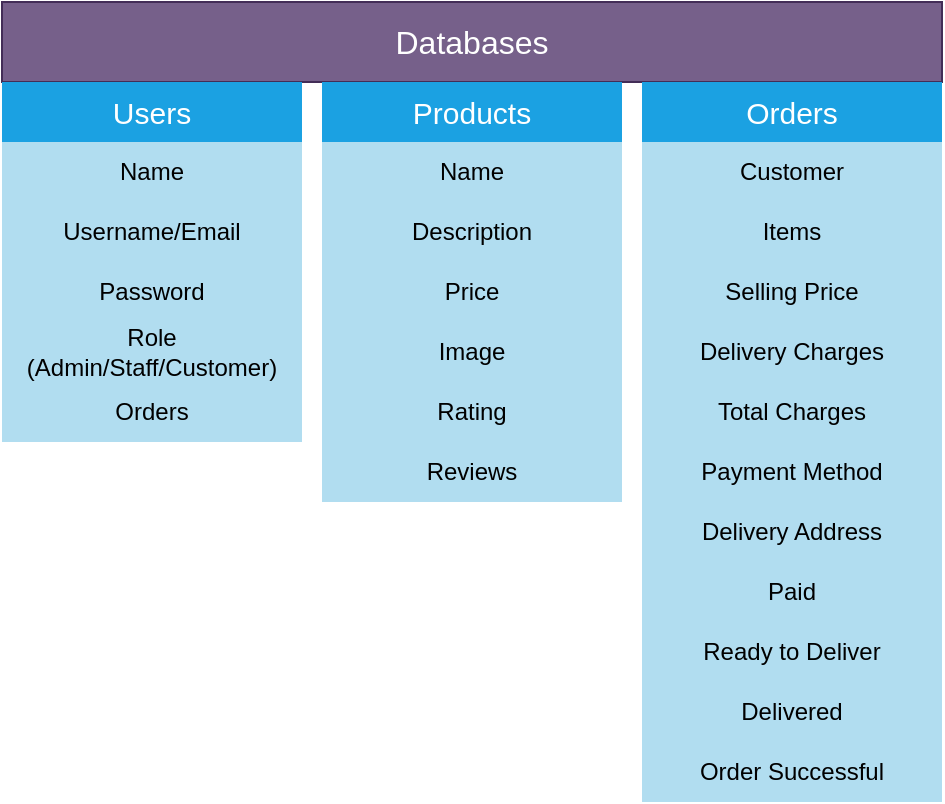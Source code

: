 <mxfile version="14.3.1" type="github" pages="3">
  <diagram id="65DGkv6XezY2BOXHAInK" name="Database">
    <mxGraphModel dx="2480" dy="1489" grid="1" gridSize="10" guides="1" tooltips="1" connect="1" arrows="1" fold="1" page="1" pageScale="1" pageWidth="850" pageHeight="1100" math="0" shadow="0">
      <root>
        <mxCell id="0" />
        <mxCell id="1" parent="0" />
        <mxCell id="I20sPOyqvfiznxd25Rig-16" value="Databases" style="rounded=0;whiteSpace=wrap;html=1;glass=0;fillColor=#76608a;fontColor=#ffffff;fontSize=16;strokeColor=#432D57;" vertex="1" parent="1">
          <mxGeometry x="190" y="160" width="470" height="40" as="geometry" />
        </mxCell>
        <mxCell id="I20sPOyqvfiznxd25Rig-17" value="Users" style="rounded=0;whiteSpace=wrap;html=1;glass=0;fontSize=15;fillColor=#1ba1e2;fontColor=#ffffff;strokeColor=none;" vertex="1" parent="1">
          <mxGeometry x="190" y="200" width="150" height="30" as="geometry" />
        </mxCell>
        <mxCell id="I20sPOyqvfiznxd25Rig-18" value="Products" style="rounded=0;whiteSpace=wrap;html=1;glass=0;fontSize=15;fillColor=#1ba1e2;fontColor=#ffffff;strokeColor=none;" vertex="1" parent="1">
          <mxGeometry x="350" y="200" width="150" height="30" as="geometry" />
        </mxCell>
        <mxCell id="I20sPOyqvfiznxd25Rig-19" value="Orders" style="rounded=0;whiteSpace=wrap;html=1;fontSize=15;fillColor=#1ba1e2;fontColor=#ffffff;strokeColor=none;" vertex="1" parent="1">
          <mxGeometry x="510" y="200" width="150" height="30" as="geometry" />
        </mxCell>
        <mxCell id="I20sPOyqvfiznxd25Rig-20" value="Name" style="rounded=0;whiteSpace=wrap;html=1;glass=0;fontSize=12;fillColor=#b1ddf0;strokeColor=none;" vertex="1" parent="1">
          <mxGeometry x="190" y="230" width="150" height="30" as="geometry" />
        </mxCell>
        <mxCell id="I20sPOyqvfiznxd25Rig-21" value="Username/Email" style="rounded=0;whiteSpace=wrap;html=1;glass=0;fontSize=12;fillColor=#b1ddf0;strokeColor=none;" vertex="1" parent="1">
          <mxGeometry x="190" y="260" width="150" height="30" as="geometry" />
        </mxCell>
        <mxCell id="I20sPOyqvfiznxd25Rig-22" value="Password" style="rounded=0;whiteSpace=wrap;html=1;glass=0;fontSize=12;fillColor=#b1ddf0;strokeColor=none;" vertex="1" parent="1">
          <mxGeometry x="190" y="290" width="150" height="30" as="geometry" />
        </mxCell>
        <mxCell id="I20sPOyqvfiznxd25Rig-23" value="Role (Admin/Staff/Customer)" style="rounded=0;whiteSpace=wrap;html=1;glass=0;fontSize=12;fillColor=#b1ddf0;strokeColor=none;" vertex="1" parent="1">
          <mxGeometry x="190" y="320" width="150" height="30" as="geometry" />
        </mxCell>
        <mxCell id="I20sPOyqvfiznxd25Rig-24" value="Orders" style="rounded=0;whiteSpace=wrap;html=1;glass=0;fontSize=12;fillColor=#b1ddf0;strokeColor=none;" vertex="1" parent="1">
          <mxGeometry x="190" y="350" width="150" height="30" as="geometry" />
        </mxCell>
        <mxCell id="I20sPOyqvfiznxd25Rig-26" value="Name" style="rounded=0;whiteSpace=wrap;html=1;glass=0;fontSize=12;fillColor=#b1ddf0;strokeColor=none;" vertex="1" parent="1">
          <mxGeometry x="350" y="230" width="150" height="30" as="geometry" />
        </mxCell>
        <mxCell id="I20sPOyqvfiznxd25Rig-27" value="Description" style="rounded=0;whiteSpace=wrap;html=1;glass=0;fontSize=12;fillColor=#b1ddf0;strokeColor=none;" vertex="1" parent="1">
          <mxGeometry x="350" y="260" width="150" height="30" as="geometry" />
        </mxCell>
        <mxCell id="I20sPOyqvfiznxd25Rig-28" value="Price" style="rounded=0;whiteSpace=wrap;html=1;glass=0;fontSize=12;fillColor=#b1ddf0;strokeColor=none;" vertex="1" parent="1">
          <mxGeometry x="350" y="290" width="150" height="30" as="geometry" />
        </mxCell>
        <mxCell id="I20sPOyqvfiznxd25Rig-29" value="Image" style="rounded=0;whiteSpace=wrap;html=1;glass=0;fontSize=12;fillColor=#b1ddf0;strokeColor=none;" vertex="1" parent="1">
          <mxGeometry x="350" y="320" width="150" height="30" as="geometry" />
        </mxCell>
        <mxCell id="I20sPOyqvfiznxd25Rig-30" value="Rating" style="rounded=0;whiteSpace=wrap;html=1;glass=0;fontSize=12;fillColor=#b1ddf0;strokeColor=none;" vertex="1" parent="1">
          <mxGeometry x="350" y="350" width="150" height="30" as="geometry" />
        </mxCell>
        <mxCell id="I20sPOyqvfiznxd25Rig-32" value="Reviews" style="rounded=0;whiteSpace=wrap;html=1;glass=0;fontSize=12;fillColor=#b1ddf0;strokeColor=none;" vertex="1" parent="1">
          <mxGeometry x="350" y="380" width="150" height="30" as="geometry" />
        </mxCell>
        <mxCell id="I20sPOyqvfiznxd25Rig-33" value="Customer" style="rounded=0;whiteSpace=wrap;html=1;glass=0;fontSize=12;fillColor=#b1ddf0;strokeColor=none;" vertex="1" parent="1">
          <mxGeometry x="510" y="230" width="150" height="30" as="geometry" />
        </mxCell>
        <mxCell id="I20sPOyqvfiznxd25Rig-34" value="Items" style="rounded=0;whiteSpace=wrap;html=1;glass=0;fontSize=12;fillColor=#b1ddf0;strokeColor=none;" vertex="1" parent="1">
          <mxGeometry x="510" y="260" width="150" height="30" as="geometry" />
        </mxCell>
        <mxCell id="I20sPOyqvfiznxd25Rig-35" value="Selling Price" style="rounded=0;whiteSpace=wrap;html=1;glass=0;fontSize=12;fillColor=#b1ddf0;strokeColor=none;" vertex="1" parent="1">
          <mxGeometry x="510" y="290" width="150" height="30" as="geometry" />
        </mxCell>
        <mxCell id="I20sPOyqvfiznxd25Rig-36" value="Delivery Charges" style="rounded=0;whiteSpace=wrap;html=1;glass=0;fontSize=12;fillColor=#b1ddf0;strokeColor=none;" vertex="1" parent="1">
          <mxGeometry x="510" y="320" width="150" height="30" as="geometry" />
        </mxCell>
        <mxCell id="I20sPOyqvfiznxd25Rig-37" value="Total Charges" style="rounded=0;whiteSpace=wrap;html=1;glass=0;fontSize=12;fillColor=#b1ddf0;strokeColor=none;" vertex="1" parent="1">
          <mxGeometry x="510" y="350" width="150" height="30" as="geometry" />
        </mxCell>
        <mxCell id="I20sPOyqvfiznxd25Rig-38" value="Payment Method&lt;span style=&quot;color: rgba(0 , 0 , 0 , 0) ; font-family: monospace ; font-size: 0px&quot;&gt;%3CmxGraphModel%3E%3Croot%3E%3CmxCell%20id%3D%220%22%2F%3E%3CmxCell%20id%3D%221%22%20parent%3D%220%22%2F%3E%3CmxCell%20id%3D%222%22%20value%3D%22Name%22%20style%3D%22rounded%3D0%3BwhiteSpace%3Dwrap%3Bhtml%3D1%3Bglass%3D0%3BfontSize%3D12%3BfillColor%3D%23b1ddf0%3BstrokeColor%3Dnone%3B%22%20vertex%3D%221%22%20parent%3D%221%22%3E%3CmxGeometry%20x%3D%22440%22%20y%3D%22110%22%20width%3D%22150%22%20height%3D%2230%22%20as%3D%22geometry%22%2F%3E%3C%2FmxCell%3E%3CmxCell%20id%3D%223%22%20value%3D%22Description%22%20style%3D%22rounded%3D0%3BwhiteSpace%3Dwrap%3Bhtml%3D1%3Bglass%3D0%3BfontSize%3D12%3BfillColor%3D%23b1ddf0%3BstrokeColor%3Dnone%3B%22%20vertex%3D%221%22%20parent%3D%221%22%3E%3CmxGeometry%20x%3D%22440%22%20y%3D%22140%22%20width%3D%22150%22%20height%3D%2230%22%20as%3D%22geometry%22%2F%3E%3C%2FmxCell%3E%3CmxCell%20id%3D%224%22%20value%3D%22Price%22%20style%3D%22rounded%3D0%3BwhiteSpace%3Dwrap%3Bhtml%3D1%3Bglass%3D0%3BfontSize%3D12%3BfillColor%3D%23b1ddf0%3BstrokeColor%3Dnone%3B%22%20vertex%3D%221%22%20parent%3D%221%22%3E%3CmxGeometry%20x%3D%22440%22%20y%3D%22170%22%20width%3D%22150%22%20height%3D%2230%22%20as%3D%22geometry%22%2F%3E%3C%2FmxCell%3E%3CmxCell%20id%3D%225%22%20value%3D%22Image%22%20style%3D%22rounded%3D0%3BwhiteSpace%3Dwrap%3Bhtml%3D1%3Bglass%3D0%3BfontSize%3D12%3BfillColor%3D%23b1ddf0%3BstrokeColor%3Dnone%3B%22%20vertex%3D%221%22%20parent%3D%221%22%3E%3CmxGeometry%20x%3D%22440%22%20y%3D%22200%22%20width%3D%22150%22%20height%3D%2230%22%20as%3D%22geometry%22%2F%3E%3C%2FmxCell%3E%3CmxCell%20id%3D%226%22%20value%3D%22Rating%22%20style%3D%22rounded%3D0%3BwhiteSpace%3Dwrap%3Bhtml%3D1%3Bglass%3D0%3BfontSize%3D12%3BfillColor%3D%23b1ddf0%3BstrokeColor%3Dnone%3B%22%20vertex%3D%221%22%20parent%3D%221%22%3E%3CmxGeometry%20x%3D%22440%22%20y%3D%22230%22%20width%3D%22150%22%20height%3D%2230%22%20as%3D%22geometry%22%2F%3E%3C%2FmxCell%3E%3CmxCell%20id%3D%227%22%20value%3D%22Reviews%22%20style%3D%22rounded%3D0%3BwhiteSpace%3Dwrap%3Bhtml%3D1%3Bglass%3D0%3BfontSize%3D12%3BfillColor%3D%23b1ddf0%3BstrokeColor%3Dnone%3B%22%20vertex%3D%221%22%20parent%3D%221%22%3E%3CmxGeometry%20x%3D%22440%22%20y%3D%22260%22%20width%3D%22150%22%20height%3D%2230%22%20as%3D%22geometry%22%2F%3E%3C%2FmxCell%3E%3C%2Froot%3E%3C%2FmxGraphModel%3E&lt;/span&gt;&lt;span style=&quot;color: rgba(0 , 0 , 0 , 0) ; font-family: monospace ; font-size: 0px&quot;&gt;%3CmxGraphModel%3E%3Croot%3E%3CmxCell%20id%3D%220%22%2F%3E%3CmxCell%20id%3D%221%22%20parent%3D%220%22%2F%3E%3CmxCell%20id%3D%222%22%20value%3D%22Name%22%20style%3D%22rounded%3D0%3BwhiteSpace%3Dwrap%3Bhtml%3D1%3Bglass%3D0%3BfontSize%3D12%3BfillColor%3D%23b1ddf0%3BstrokeColor%3Dnone%3B%22%20vertex%3D%221%22%20parent%3D%221%22%3E%3CmxGeometry%20x%3D%22440%22%20y%3D%22110%22%20width%3D%22150%22%20height%3D%2230%22%20as%3D%22geometry%22%2F%3E%3C%2FmxCell%3E%3CmxCell%20id%3D%223%22%20value%3D%22Description%22%20style%3D%22rounded%3D0%3BwhiteSpace%3Dwrap%3Bhtml%3D1%3Bglass%3D0%3BfontSize%3D12%3BfillColor%3D%23b1ddf0%3BstrokeColor%3Dnone%3B%22%20vertex%3D%221%22%20parent%3D%221%22%3E%3CmxGeometry%20x%3D%22440%22%20y%3D%22140%22%20width%3D%22150%22%20height%3D%2230%22%20as%3D%22geometry%22%2F%3E%3C%2FmxCell%3E%3CmxCell%20id%3D%224%22%20value%3D%22Price%22%20style%3D%22rounded%3D0%3BwhiteSpace%3Dwrap%3Bhtml%3D1%3Bglass%3D0%3BfontSize%3D12%3BfillColor%3D%23b1ddf0%3BstrokeColor%3Dnone%3B%22%20vertex%3D%221%22%20parent%3D%221%22%3E%3CmxGeometry%20x%3D%22440%22%20y%3D%22170%22%20width%3D%22150%22%20height%3D%2230%22%20as%3D%22geometry%22%2F%3E%3C%2FmxCell%3E%3CmxCell%20id%3D%225%22%20value%3D%22Image%22%20style%3D%22rounded%3D0%3BwhiteSpace%3Dwrap%3Bhtml%3D1%3Bglass%3D0%3BfontSize%3D12%3BfillColor%3D%23b1ddf0%3BstrokeColor%3Dnone%3B%22%20vertex%3D%221%22%20parent%3D%221%22%3E%3CmxGeometry%20x%3D%22440%22%20y%3D%22200%22%20width%3D%22150%22%20height%3D%2230%22%20as%3D%22geometry%22%2F%3E%3C%2FmxCell%3E%3CmxCell%20id%3D%226%22%20value%3D%22Rating%22%20style%3D%22rounded%3D0%3BwhiteSpace%3Dwrap%3Bhtml%3D1%3Bglass%3D0%3BfontSize%3D12%3BfillColor%3D%23b1ddf0%3BstrokeColor%3Dnone%3B%22%20vertex%3D%221%22%20parent%3D%221%22%3E%3CmxGeometry%20x%3D%22440%22%20y%3D%22230%22%20width%3D%22150%22%20height%3D%2230%22%20as%3D%22geometry%22%2F%3E%3C%2FmxCell%3E%3CmxCell%20id%3D%227%22%20value%3D%22Reviews%22%20style%3D%22rounded%3D0%3BwhiteSpace%3Dwrap%3Bhtml%3D1%3Bglass%3D0%3BfontSize%3D12%3BfillColor%3D%23b1ddf0%3BstrokeColor%3Dnone%3B%22%20vertex%3D%221%22%20parent%3D%221%22%3E%3CmxGeometry%20x%3D%22440%22%20y%3D%22260%22%20width%3D%22150%22%20height%3D%2230%22%20as%3D%22geometry%22%2F%3E%3C%2FmxCell%3E%3C%2Froot%3E%3C%2FmxGraphModel%3E&lt;/span&gt;" style="rounded=0;whiteSpace=wrap;html=1;glass=0;fontSize=12;fillColor=#b1ddf0;strokeColor=none;" vertex="1" parent="1">
          <mxGeometry x="510" y="380" width="150" height="30" as="geometry" />
        </mxCell>
        <mxCell id="I20sPOyqvfiznxd25Rig-39" value="Delivery Address" style="rounded=0;whiteSpace=wrap;html=1;glass=0;fontSize=12;fillColor=#b1ddf0;strokeColor=none;" vertex="1" parent="1">
          <mxGeometry x="510" y="410" width="150" height="30" as="geometry" />
        </mxCell>
        <mxCell id="I20sPOyqvfiznxd25Rig-40" value="Paid" style="rounded=0;whiteSpace=wrap;html=1;glass=0;fontSize=12;fillColor=#b1ddf0;strokeColor=none;" vertex="1" parent="1">
          <mxGeometry x="510" y="440" width="150" height="30" as="geometry" />
        </mxCell>
        <mxCell id="I20sPOyqvfiznxd25Rig-41" value="Ready to Deliver" style="rounded=0;whiteSpace=wrap;html=1;glass=0;fontSize=12;fillColor=#b1ddf0;strokeColor=none;" vertex="1" parent="1">
          <mxGeometry x="510" y="470" width="150" height="30" as="geometry" />
        </mxCell>
        <mxCell id="I20sPOyqvfiznxd25Rig-42" value="Delivered" style="rounded=0;whiteSpace=wrap;html=1;glass=0;fontSize=12;fillColor=#b1ddf0;strokeColor=none;" vertex="1" parent="1">
          <mxGeometry x="510" y="500" width="150" height="30" as="geometry" />
        </mxCell>
        <mxCell id="I20sPOyqvfiznxd25Rig-84" value="Order Successful" style="rounded=0;whiteSpace=wrap;html=1;glass=0;fontSize=12;fillColor=#b1ddf0;strokeColor=none;" vertex="1" parent="1">
          <mxGeometry x="510" y="530" width="150" height="30" as="geometry" />
        </mxCell>
      </root>
    </mxGraphModel>
  </diagram>
  <diagram id="b8B7kcz1sjrDtaFpY2PL" name="Access and Controls">
    <mxGraphModel dx="2480" dy="1489" grid="1" gridSize="10" guides="1" tooltips="1" connect="1" arrows="1" fold="1" page="1" pageScale="1" pageWidth="850" pageHeight="1100" math="0" shadow="0">
      <root>
        <mxCell id="GdGYiqfBumkBfSTDZsrk-0" />
        <mxCell id="GdGYiqfBumkBfSTDZsrk-1" parent="GdGYiqfBumkBfSTDZsrk-0" />
        <mxCell id="Jd_MitYPmb7TgWppEyR8-0" value="&lt;font style=&quot;font-size: 16px&quot;&gt;Access and Control&lt;/font&gt;" style="rounded=0;whiteSpace=wrap;html=1;glass=0;fillColor=#fa6800;fontColor=#ffffff;fontSize=16;strokeColor=none;" vertex="1" parent="GdGYiqfBumkBfSTDZsrk-1">
          <mxGeometry x="280" y="160" width="470" height="40" as="geometry" />
        </mxCell>
        <mxCell id="Jd_MitYPmb7TgWppEyR8-1" value="&lt;font style=&quot;font-size: 13px&quot;&gt;Login / Register&lt;/font&gt;" style="rounded=0;whiteSpace=wrap;html=1;glass=0;fillColor=#ffe6cc;strokeColor=none;" vertex="1" parent="GdGYiqfBumkBfSTDZsrk-1">
          <mxGeometry x="120" y="230" width="160" height="30" as="geometry" />
        </mxCell>
        <mxCell id="Jd_MitYPmb7TgWppEyR8-2" value="&lt;font style=&quot;font-size: 13px&quot;&gt;Cart Management&lt;/font&gt;" style="rounded=0;whiteSpace=wrap;html=1;glass=0;fillColor=#ffe6cc;strokeColor=none;" vertex="1" parent="GdGYiqfBumkBfSTDZsrk-1">
          <mxGeometry x="120" y="260" width="160" height="30" as="geometry" />
        </mxCell>
        <mxCell id="Jd_MitYPmb7TgWppEyR8-3" value="&lt;font style=&quot;font-size: 13px&quot;&gt;Payment&lt;/font&gt;" style="rounded=0;whiteSpace=wrap;html=1;glass=0;fillColor=#ffe6cc;strokeColor=none;" vertex="1" parent="GdGYiqfBumkBfSTDZsrk-1">
          <mxGeometry x="120" y="290" width="160" height="30" as="geometry" />
        </mxCell>
        <mxCell id="Jd_MitYPmb7TgWppEyR8-4" value="&lt;font style=&quot;font-size: 13px&quot;&gt;Order&lt;/font&gt;" style="rounded=0;whiteSpace=wrap;html=1;glass=0;fillColor=#ffe6cc;strokeColor=none;" vertex="1" parent="GdGYiqfBumkBfSTDZsrk-1">
          <mxGeometry x="120" y="320" width="160" height="30" as="geometry" />
        </mxCell>
        <mxCell id="Jd_MitYPmb7TgWppEyR8-5" value="&lt;font style=&quot;font-size: 13px&quot;&gt;User Orders&lt;/font&gt;" style="rounded=0;whiteSpace=wrap;html=1;glass=0;fillColor=#ffe6cc;strokeColor=none;" vertex="1" parent="GdGYiqfBumkBfSTDZsrk-1">
          <mxGeometry x="120" y="380" width="160" height="30" as="geometry" />
        </mxCell>
        <mxCell id="Jd_MitYPmb7TgWppEyR8-6" value="&lt;font style=&quot;font-size: 13px&quot;&gt;Accept Order&lt;/font&gt;" style="rounded=0;whiteSpace=wrap;html=1;glass=0;fillColor=#ffe6cc;strokeColor=none;" vertex="1" parent="GdGYiqfBumkBfSTDZsrk-1">
          <mxGeometry x="120" y="350" width="160" height="30" as="geometry" />
        </mxCell>
        <mxCell id="Jd_MitYPmb7TgWppEyR8-7" value="Admin" style="rounded=0;whiteSpace=wrap;html=1;glass=0;fontSize=15;fillColor=#f0a30a;fontColor=#ffffff;strokeColor=none;" vertex="1" parent="GdGYiqfBumkBfSTDZsrk-1">
          <mxGeometry x="280" y="200" width="150" height="30" as="geometry" />
        </mxCell>
        <mxCell id="Jd_MitYPmb7TgWppEyR8-8" value="Staff" style="rounded=0;whiteSpace=wrap;html=1;glass=0;fontSize=15;fillColor=#f0a30a;fontColor=#ffffff;strokeColor=none;" vertex="1" parent="GdGYiqfBumkBfSTDZsrk-1">
          <mxGeometry x="440" y="200" width="150" height="30" as="geometry" />
        </mxCell>
        <mxCell id="Jd_MitYPmb7TgWppEyR8-9" value="Customer" style="rounded=0;whiteSpace=wrap;html=1;fontSize=15;fillColor=#f0a30a;fontColor=#ffffff;strokeColor=none;" vertex="1" parent="GdGYiqfBumkBfSTDZsrk-1">
          <mxGeometry x="600" y="200" width="150" height="30" as="geometry" />
        </mxCell>
        <mxCell id="Jd_MitYPmb7TgWppEyR8-10" value="&lt;span style=&quot;color: rgb(32 , 33 , 36) ; font-family: &amp;#34;arial&amp;#34; , sans-serif ; font-size: 16px ; text-align: left ; background-color: rgb(255 , 255 , 255)&quot;&gt;✓&lt;/span&gt;" style="rounded=0;html=1;glass=0;fontSize=12;fillColor=#fad7ac;whiteSpace=wrap;strokeColor=none;" vertex="1" parent="GdGYiqfBumkBfSTDZsrk-1">
          <mxGeometry x="280" y="230" width="150" height="30" as="geometry" />
        </mxCell>
        <mxCell id="Jd_MitYPmb7TgWppEyR8-11" value="&lt;span style=&quot;color: rgb(32 , 33 , 36) ; font-family: &amp;#34;arial&amp;#34; , sans-serif ; font-size: 16px ; text-align: left ; background-color: rgb(255 , 255 , 255)&quot;&gt;✓&lt;/span&gt;" style="rounded=0;html=1;glass=0;fontSize=12;fillColor=#fad7ac;whiteSpace=wrap;strokeColor=none;" vertex="1" parent="GdGYiqfBumkBfSTDZsrk-1">
          <mxGeometry x="440" y="230" width="150" height="30" as="geometry" />
        </mxCell>
        <mxCell id="Jd_MitYPmb7TgWppEyR8-12" value="&lt;span style=&quot;color: rgb(32 , 33 , 36) ; font-family: &amp;#34;arial&amp;#34; , sans-serif ; font-size: 16px ; text-align: left ; background-color: rgb(255 , 255 , 255)&quot;&gt;✓&lt;/span&gt;" style="rounded=0;html=1;glass=0;fontSize=12;fillColor=#fad7ac;whiteSpace=wrap;strokeColor=none;" vertex="1" parent="GdGYiqfBumkBfSTDZsrk-1">
          <mxGeometry x="600" y="230" width="150" height="30" as="geometry" />
        </mxCell>
        <mxCell id="Jd_MitYPmb7TgWppEyR8-13" value="&lt;span style=&quot;color: rgb(32 , 33 , 36) ; font-family: &amp;#34;arial&amp;#34; , sans-serif ; font-size: 16px ; text-align: left ; background-color: rgb(255 , 255 , 255)&quot;&gt;✓&lt;/span&gt;" style="rounded=0;html=1;glass=0;fontSize=12;fillColor=#fad7ac;whiteSpace=wrap;strokeColor=none;" vertex="1" parent="GdGYiqfBumkBfSTDZsrk-1">
          <mxGeometry x="280" y="260" width="150" height="30" as="geometry" />
        </mxCell>
        <mxCell id="Jd_MitYPmb7TgWppEyR8-14" value="&lt;span style=&quot;color: rgb(32 , 33 , 36) ; font-family: &amp;#34;arial&amp;#34; , sans-serif ; font-size: 16px ; text-align: left ; background-color: rgb(255 , 255 , 255)&quot;&gt;✓&lt;/span&gt;" style="rounded=0;html=1;glass=0;fontSize=12;fillColor=#fad7ac;whiteSpace=wrap;strokeColor=none;" vertex="1" parent="GdGYiqfBumkBfSTDZsrk-1">
          <mxGeometry x="440" y="260" width="150" height="30" as="geometry" />
        </mxCell>
        <mxCell id="Jd_MitYPmb7TgWppEyR8-15" value="&lt;span style=&quot;color: rgb(32 , 33 , 36) ; font-family: &amp;#34;arial&amp;#34; , sans-serif ; font-size: 16px ; text-align: left ; background-color: rgb(255 , 255 , 255)&quot;&gt;✓&lt;/span&gt;" style="rounded=0;html=1;glass=0;fontSize=12;fillColor=#fad7ac;whiteSpace=wrap;strokeColor=none;" vertex="1" parent="GdGYiqfBumkBfSTDZsrk-1">
          <mxGeometry x="600" y="260" width="150" height="30" as="geometry" />
        </mxCell>
        <mxCell id="Jd_MitYPmb7TgWppEyR8-16" value="&lt;span style=&quot;color: rgb(32 , 33 , 36) ; font-family: &amp;#34;arial&amp;#34; , sans-serif ; font-size: 16px ; text-align: left ; background-color: rgb(255 , 255 , 255)&quot;&gt;✓&lt;/span&gt;" style="rounded=0;html=1;glass=0;fontSize=12;fillColor=#fad7ac;whiteSpace=wrap;strokeColor=none;" vertex="1" parent="GdGYiqfBumkBfSTDZsrk-1">
          <mxGeometry x="280" y="290" width="150" height="30" as="geometry" />
        </mxCell>
        <mxCell id="Jd_MitYPmb7TgWppEyR8-17" value="&lt;span style=&quot;color: rgb(32 , 33 , 36) ; font-family: &amp;#34;arial&amp;#34; , sans-serif ; font-size: 16px ; text-align: left ; background-color: rgb(255 , 255 , 255)&quot;&gt;✓&lt;/span&gt;" style="rounded=0;html=1;glass=0;fontSize=12;fillColor=#fad7ac;whiteSpace=wrap;strokeColor=none;" vertex="1" parent="GdGYiqfBumkBfSTDZsrk-1">
          <mxGeometry x="440" y="290" width="150" height="30" as="geometry" />
        </mxCell>
        <mxCell id="Jd_MitYPmb7TgWppEyR8-18" value="&lt;span style=&quot;color: rgb(32 , 33 , 36) ; font-family: &amp;#34;arial&amp;#34; , sans-serif ; font-size: 16px ; text-align: left ; background-color: rgb(255 , 255 , 255)&quot;&gt;✓&lt;/span&gt;" style="rounded=0;html=1;glass=0;fontSize=12;fillColor=#fad7ac;whiteSpace=wrap;strokeColor=none;" vertex="1" parent="GdGYiqfBumkBfSTDZsrk-1">
          <mxGeometry x="600" y="290" width="150" height="30" as="geometry" />
        </mxCell>
        <mxCell id="Jd_MitYPmb7TgWppEyR8-19" value="&lt;span style=&quot;color: rgb(32 , 33 , 36) ; font-family: &amp;#34;arial&amp;#34; , sans-serif ; font-size: 16px ; text-align: left ; background-color: rgb(255 , 255 , 255)&quot;&gt;✓&lt;/span&gt;" style="rounded=0;html=1;glass=0;fontSize=12;fillColor=#fad7ac;whiteSpace=wrap;strokeColor=none;" vertex="1" parent="GdGYiqfBumkBfSTDZsrk-1">
          <mxGeometry x="280" y="320" width="150" height="30" as="geometry" />
        </mxCell>
        <mxCell id="Jd_MitYPmb7TgWppEyR8-20" value="&lt;span style=&quot;color: rgb(32 , 33 , 36) ; font-family: &amp;#34;arial&amp;#34; , sans-serif ; font-size: 16px ; text-align: left ; background-color: rgb(255 , 255 , 255)&quot;&gt;✓&lt;/span&gt;" style="rounded=0;html=1;glass=0;fontSize=12;fillColor=#fad7ac;whiteSpace=wrap;strokeColor=none;" vertex="1" parent="GdGYiqfBumkBfSTDZsrk-1">
          <mxGeometry x="440" y="320" width="150" height="30" as="geometry" />
        </mxCell>
        <mxCell id="Jd_MitYPmb7TgWppEyR8-21" value="&lt;span style=&quot;color: rgb(32 , 33 , 36) ; font-family: &amp;#34;arial&amp;#34; , sans-serif ; font-size: 16px ; text-align: left ; background-color: rgb(255 , 255 , 255)&quot;&gt;✓&lt;/span&gt;" style="rounded=0;html=1;glass=0;fontSize=12;fillColor=#fad7ac;whiteSpace=wrap;strokeColor=none;" vertex="1" parent="GdGYiqfBumkBfSTDZsrk-1">
          <mxGeometry x="600" y="320" width="150" height="30" as="geometry" />
        </mxCell>
        <mxCell id="Jd_MitYPmb7TgWppEyR8-22" value="&lt;span style=&quot;color: rgb(32 , 33 , 36) ; font-family: &amp;#34;arial&amp;#34; , sans-serif ; font-size: 16px ; text-align: left ; background-color: rgb(255 , 255 , 255)&quot;&gt;✓&lt;/span&gt;" style="rounded=0;html=1;glass=0;fontSize=12;fillColor=#fad7ac;whiteSpace=wrap;strokeColor=none;" vertex="1" parent="GdGYiqfBumkBfSTDZsrk-1">
          <mxGeometry x="280" y="350" width="150" height="30" as="geometry" />
        </mxCell>
        <mxCell id="Jd_MitYPmb7TgWppEyR8-23" value="" style="rounded=0;html=1;glass=0;fontSize=12;fillColor=#fad7ac;whiteSpace=wrap;strokeColor=none;" vertex="1" parent="GdGYiqfBumkBfSTDZsrk-1">
          <mxGeometry x="440" y="350" width="150" height="30" as="geometry" />
        </mxCell>
        <mxCell id="Jd_MitYPmb7TgWppEyR8-24" value="" style="rounded=0;html=1;glass=0;fontSize=12;fillColor=#fad7ac;whiteSpace=wrap;strokeColor=none;" vertex="1" parent="GdGYiqfBumkBfSTDZsrk-1">
          <mxGeometry x="600" y="350" width="150" height="30" as="geometry" />
        </mxCell>
        <mxCell id="Jd_MitYPmb7TgWppEyR8-25" value="&lt;span style=&quot;color: rgb(32 , 33 , 36) ; font-family: &amp;#34;arial&amp;#34; , sans-serif ; font-size: 16px ; text-align: left ; background-color: rgb(255 , 255 , 255)&quot;&gt;✓&lt;/span&gt;" style="rounded=0;html=1;glass=0;fontSize=12;fillColor=#fad7ac;whiteSpace=wrap;strokeColor=none;" vertex="1" parent="GdGYiqfBumkBfSTDZsrk-1">
          <mxGeometry x="280" y="380" width="150" height="30" as="geometry" />
        </mxCell>
        <mxCell id="Jd_MitYPmb7TgWppEyR8-26" value="&lt;span style=&quot;color: rgb(32 , 33 , 36) ; font-family: &amp;#34;arial&amp;#34; , sans-serif ; font-size: 16px ; text-align: left ; background-color: rgb(255 , 255 , 255)&quot;&gt;✓&lt;/span&gt;" style="rounded=0;html=1;glass=0;fontSize=12;fillColor=#fad7ac;whiteSpace=wrap;strokeColor=none;" vertex="1" parent="GdGYiqfBumkBfSTDZsrk-1">
          <mxGeometry x="440" y="380" width="150" height="30" as="geometry" />
        </mxCell>
        <mxCell id="Jd_MitYPmb7TgWppEyR8-27" value="&lt;span style=&quot;color: rgb(32 , 33 , 36) ; font-family: &amp;#34;arial&amp;#34; , sans-serif ; font-size: 16px ; text-align: left ; background-color: rgb(255 , 255 , 255)&quot;&gt;✓&lt;/span&gt;" style="rounded=0;html=1;glass=0;fontSize=12;fillColor=#fad7ac;whiteSpace=wrap;strokeColor=none;" vertex="1" parent="GdGYiqfBumkBfSTDZsrk-1">
          <mxGeometry x="600" y="380" width="150" height="30" as="geometry" />
        </mxCell>
        <mxCell id="Jd_MitYPmb7TgWppEyR8-28" value="&lt;font style=&quot;font-size: 13px&quot;&gt;Accepted Orders&lt;/font&gt;" style="rounded=0;whiteSpace=wrap;html=1;glass=0;fillColor=#ffe6cc;strokeColor=none;" vertex="1" parent="GdGYiqfBumkBfSTDZsrk-1">
          <mxGeometry x="120" y="410" width="160" height="30" as="geometry" />
        </mxCell>
        <mxCell id="Jd_MitYPmb7TgWppEyR8-29" value="&lt;font style=&quot;font-size: 13px&quot;&gt;All Orders&lt;/font&gt;" style="rounded=0;whiteSpace=wrap;html=1;glass=0;fillColor=#ffe6cc;strokeColor=none;" vertex="1" parent="GdGYiqfBumkBfSTDZsrk-1">
          <mxGeometry x="120" y="440" width="160" height="30" as="geometry" />
        </mxCell>
        <mxCell id="Jd_MitYPmb7TgWppEyR8-30" value="&lt;font style=&quot;font-size: 13px&quot;&gt;Update Products&lt;/font&gt;" style="rounded=0;whiteSpace=wrap;html=1;glass=0;fillColor=#ffe6cc;strokeColor=none;" vertex="1" parent="GdGYiqfBumkBfSTDZsrk-1">
          <mxGeometry x="120" y="470" width="160" height="30" as="geometry" />
        </mxCell>
        <mxCell id="Jd_MitYPmb7TgWppEyR8-31" value="&lt;span style=&quot;font-size: 13px&quot;&gt;Update Deals&lt;/span&gt;" style="rounded=0;whiteSpace=wrap;html=1;glass=0;fillColor=#ffe6cc;strokeColor=none;" vertex="1" parent="GdGYiqfBumkBfSTDZsrk-1">
          <mxGeometry x="120" y="500" width="160" height="30" as="geometry" />
        </mxCell>
        <mxCell id="Jd_MitYPmb7TgWppEyR8-32" value="&lt;font style=&quot;font-size: 13px&quot;&gt;Deliver Order&lt;/font&gt;" style="rounded=0;whiteSpace=wrap;html=1;glass=0;fillColor=#ffe6cc;strokeColor=none;" vertex="1" parent="GdGYiqfBumkBfSTDZsrk-1">
          <mxGeometry x="120" y="530" width="160" height="30" as="geometry" />
        </mxCell>
        <mxCell id="Jd_MitYPmb7TgWppEyR8-33" value="&lt;span style=&quot;color: rgb(32 , 33 , 36) ; font-family: &amp;#34;arial&amp;#34; , sans-serif ; font-size: 16px ; text-align: left ; background-color: rgb(255 , 255 , 255)&quot;&gt;✓&lt;/span&gt;" style="rounded=0;html=1;glass=0;fontSize=12;fillColor=#fad7ac;whiteSpace=wrap;strokeColor=none;" vertex="1" parent="GdGYiqfBumkBfSTDZsrk-1">
          <mxGeometry x="280" y="410" width="150" height="30" as="geometry" />
        </mxCell>
        <mxCell id="Jd_MitYPmb7TgWppEyR8-34" value="&lt;span style=&quot;color: rgb(32 , 33 , 36) ; font-family: &amp;#34;arial&amp;#34; , sans-serif ; font-size: 16px ; text-align: left ; background-color: rgb(255 , 255 , 255)&quot;&gt;✓&lt;/span&gt;" style="rounded=0;html=1;glass=0;fontSize=12;fillColor=#fad7ac;whiteSpace=wrap;strokeColor=none;" vertex="1" parent="GdGYiqfBumkBfSTDZsrk-1">
          <mxGeometry x="440" y="410" width="150" height="30" as="geometry" />
        </mxCell>
        <mxCell id="Jd_MitYPmb7TgWppEyR8-35" value="" style="rounded=0;html=1;glass=0;fontSize=12;fillColor=#fad7ac;whiteSpace=wrap;strokeColor=none;" vertex="1" parent="GdGYiqfBumkBfSTDZsrk-1">
          <mxGeometry x="600" y="410" width="150" height="30" as="geometry" />
        </mxCell>
        <mxCell id="Jd_MitYPmb7TgWppEyR8-36" value="&lt;span style=&quot;color: rgb(32 , 33 , 36) ; font-family: &amp;#34;arial&amp;#34; , sans-serif ; font-size: 16px ; text-align: left ; background-color: rgb(255 , 255 , 255)&quot;&gt;✓&lt;/span&gt;" style="rounded=0;html=1;glass=0;fontSize=12;fillColor=#fad7ac;whiteSpace=wrap;strokeColor=none;" vertex="1" parent="GdGYiqfBumkBfSTDZsrk-1">
          <mxGeometry x="280" y="440" width="150" height="30" as="geometry" />
        </mxCell>
        <mxCell id="Jd_MitYPmb7TgWppEyR8-37" value="" style="rounded=0;html=1;glass=0;fontSize=12;fillColor=#fad7ac;whiteSpace=wrap;strokeColor=none;" vertex="1" parent="GdGYiqfBumkBfSTDZsrk-1">
          <mxGeometry x="440" y="440" width="150" height="30" as="geometry" />
        </mxCell>
        <mxCell id="Jd_MitYPmb7TgWppEyR8-38" value="" style="rounded=0;html=1;glass=0;fontSize=12;fillColor=#fad7ac;whiteSpace=wrap;strokeColor=none;" vertex="1" parent="GdGYiqfBumkBfSTDZsrk-1">
          <mxGeometry x="600" y="440" width="150" height="30" as="geometry" />
        </mxCell>
        <mxCell id="Jd_MitYPmb7TgWppEyR8-39" value="&lt;span style=&quot;color: rgb(32 , 33 , 36) ; font-family: &amp;#34;arial&amp;#34; , sans-serif ; font-size: 16px ; text-align: left ; background-color: rgb(255 , 255 , 255)&quot;&gt;✓&lt;/span&gt;" style="rounded=0;html=1;glass=0;fontSize=12;fillColor=#fad7ac;whiteSpace=wrap;strokeColor=none;" vertex="1" parent="GdGYiqfBumkBfSTDZsrk-1">
          <mxGeometry x="280" y="470" width="150" height="30" as="geometry" />
        </mxCell>
        <mxCell id="Jd_MitYPmb7TgWppEyR8-40" value="" style="rounded=0;html=1;glass=0;fontSize=12;fillColor=#fad7ac;whiteSpace=wrap;strokeColor=none;" vertex="1" parent="GdGYiqfBumkBfSTDZsrk-1">
          <mxGeometry x="440" y="470" width="150" height="30" as="geometry" />
        </mxCell>
        <mxCell id="Jd_MitYPmb7TgWppEyR8-41" value="" style="rounded=0;html=1;glass=0;fontSize=12;fillColor=#fad7ac;whiteSpace=wrap;strokeColor=none;" vertex="1" parent="GdGYiqfBumkBfSTDZsrk-1">
          <mxGeometry x="600" y="470" width="150" height="30" as="geometry" />
        </mxCell>
        <mxCell id="Jd_MitYPmb7TgWppEyR8-42" value="&lt;span style=&quot;color: rgb(32 , 33 , 36) ; font-family: &amp;#34;arial&amp;#34; , sans-serif ; font-size: 16px ; text-align: left ; background-color: rgb(255 , 255 , 255)&quot;&gt;✓&lt;/span&gt;" style="rounded=0;html=1;glass=0;fontSize=12;fillColor=#fad7ac;whiteSpace=wrap;strokeColor=none;" vertex="1" parent="GdGYiqfBumkBfSTDZsrk-1">
          <mxGeometry x="280" y="500" width="150" height="30" as="geometry" />
        </mxCell>
        <mxCell id="Jd_MitYPmb7TgWppEyR8-43" value="" style="rounded=0;html=1;glass=0;fontSize=12;fillColor=#fad7ac;whiteSpace=wrap;strokeColor=none;" vertex="1" parent="GdGYiqfBumkBfSTDZsrk-1">
          <mxGeometry x="440" y="500" width="150" height="30" as="geometry" />
        </mxCell>
        <mxCell id="Jd_MitYPmb7TgWppEyR8-44" value="" style="rounded=0;html=1;glass=0;fontSize=12;fillColor=#fad7ac;whiteSpace=wrap;strokeColor=none;" vertex="1" parent="GdGYiqfBumkBfSTDZsrk-1">
          <mxGeometry x="600" y="500" width="150" height="30" as="geometry" />
        </mxCell>
        <mxCell id="Jd_MitYPmb7TgWppEyR8-45" value="&lt;span style=&quot;color: rgb(32 , 33 , 36) ; font-family: &amp;#34;arial&amp;#34; , sans-serif ; font-size: 16px ; text-align: left ; background-color: rgb(255 , 255 , 255)&quot;&gt;✓&lt;/span&gt;" style="rounded=0;html=1;glass=0;fontSize=12;fillColor=#fad7ac;whiteSpace=wrap;strokeColor=none;" vertex="1" parent="GdGYiqfBumkBfSTDZsrk-1">
          <mxGeometry x="280" y="530" width="150" height="30" as="geometry" />
        </mxCell>
        <mxCell id="Jd_MitYPmb7TgWppEyR8-46" value="&lt;span style=&quot;color: rgb(32 , 33 , 36) ; font-family: &amp;#34;arial&amp;#34; , sans-serif ; font-size: 16px ; text-align: left ; background-color: rgb(255 , 255 , 255)&quot;&gt;✓&lt;/span&gt;" style="rounded=0;html=1;glass=0;fontSize=12;fillColor=#fad7ac;whiteSpace=wrap;strokeColor=none;" vertex="1" parent="GdGYiqfBumkBfSTDZsrk-1">
          <mxGeometry x="440" y="530" width="150" height="30" as="geometry" />
        </mxCell>
        <mxCell id="Jd_MitYPmb7TgWppEyR8-47" value="" style="rounded=0;html=1;glass=0;fontSize=12;fillColor=#fad7ac;whiteSpace=wrap;strokeColor=none;" vertex="1" parent="GdGYiqfBumkBfSTDZsrk-1">
          <mxGeometry x="600" y="530" width="150" height="30" as="geometry" />
        </mxCell>
      </root>
    </mxGraphModel>
  </diagram>
  <diagram id="JM-0QrOW5Drb5OklThry" name="Project Breakdown">
    <mxGraphModel dx="868" dy="521" grid="1" gridSize="10" guides="1" tooltips="1" connect="1" arrows="1" fold="1" page="1" pageScale="1" pageWidth="850" pageHeight="1100" math="0" shadow="0">
      <root>
        <mxCell id="NicjyYpOeu8Dxe6NpYTT-0" />
        <mxCell id="NicjyYpOeu8Dxe6NpYTT-1" parent="NicjyYpOeu8Dxe6NpYTT-0" />
        <mxCell id="TjoiifD5DtH69wgMe40B-0" value="Frontend" style="rounded=0;whiteSpace=wrap;html=1;glass=0;fontSize=12;" vertex="1" parent="NicjyYpOeu8Dxe6NpYTT-1">
          <mxGeometry x="80" y="110" width="210" height="200" as="geometry" />
        </mxCell>
        <mxCell id="TjoiifD5DtH69wgMe40B-1" value="Products Page" style="rounded=0;whiteSpace=wrap;html=1;glass=0;fontSize=12;" vertex="1" parent="NicjyYpOeu8Dxe6NpYTT-1">
          <mxGeometry x="290" y="110" width="190" height="70" as="geometry" />
        </mxCell>
        <mxCell id="TjoiifD5DtH69wgMe40B-2" value="Cart Screen&amp;nbsp;" style="rounded=0;whiteSpace=wrap;html=1;glass=0;fontSize=12;" vertex="1" parent="NicjyYpOeu8Dxe6NpYTT-1">
          <mxGeometry x="290" y="180" width="190" height="70" as="geometry" />
        </mxCell>
        <mxCell id="TjoiifD5DtH69wgMe40B-3" value="Backend" style="rounded=0;whiteSpace=wrap;html=1;glass=0;fontSize=12;" vertex="1" parent="NicjyYpOeu8Dxe6NpYTT-1">
          <mxGeometry x="80" y="310" width="210" height="220" as="geometry" />
        </mxCell>
        <mxCell id="TjoiifD5DtH69wgMe40B-4" value="Authentication" style="rounded=0;whiteSpace=wrap;html=1;glass=0;fontSize=12;" vertex="1" parent="NicjyYpOeu8Dxe6NpYTT-1">
          <mxGeometry x="290" y="310" width="190" height="50" as="geometry" />
        </mxCell>
        <mxCell id="TjoiifD5DtH69wgMe40B-5" value="Order Mangement" style="rounded=0;whiteSpace=wrap;html=1;glass=0;fontSize=12;" vertex="1" parent="NicjyYpOeu8Dxe6NpYTT-1">
          <mxGeometry x="290" y="410" width="190" height="60" as="geometry" />
        </mxCell>
        <mxCell id="TjoiifD5DtH69wgMe40B-6" value="Payment" style="rounded=0;whiteSpace=wrap;html=1;glass=0;fontSize=12;" vertex="1" parent="NicjyYpOeu8Dxe6NpYTT-1">
          <mxGeometry x="290" y="360" width="190" height="50" as="geometry" />
        </mxCell>
        <mxCell id="TjoiifD5DtH69wgMe40B-7" value="Admin Controls" style="rounded=0;whiteSpace=wrap;html=1;glass=0;fontSize=12;" vertex="1" parent="NicjyYpOeu8Dxe6NpYTT-1">
          <mxGeometry x="290" y="470" width="190" height="60" as="geometry" />
        </mxCell>
        <mxCell id="TjoiifD5DtH69wgMe40B-9" value="React&lt;br&gt;Bootstrap&lt;br&gt;Context API&lt;br&gt;Local Storage" style="rounded=0;whiteSpace=wrap;html=1;glass=0;fontSize=12;" vertex="1" parent="NicjyYpOeu8Dxe6NpYTT-1">
          <mxGeometry x="480" y="110" width="190" height="200" as="geometry" />
        </mxCell>
        <mxCell id="l-HT8EaNAH0w82tbE14B-0" value="Login and Register" style="rounded=0;whiteSpace=wrap;html=1;glass=0;fontSize=12;" vertex="1" parent="NicjyYpOeu8Dxe6NpYTT-1">
          <mxGeometry x="290" y="250" width="190" height="60" as="geometry" />
        </mxCell>
      </root>
    </mxGraphModel>
  </diagram>
</mxfile>
